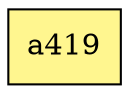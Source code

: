 digraph G {
rankdir=BT;ranksep="2.0";
"a419" [shape=record,fillcolor=khaki1,style=filled,label="{a419}"];
}